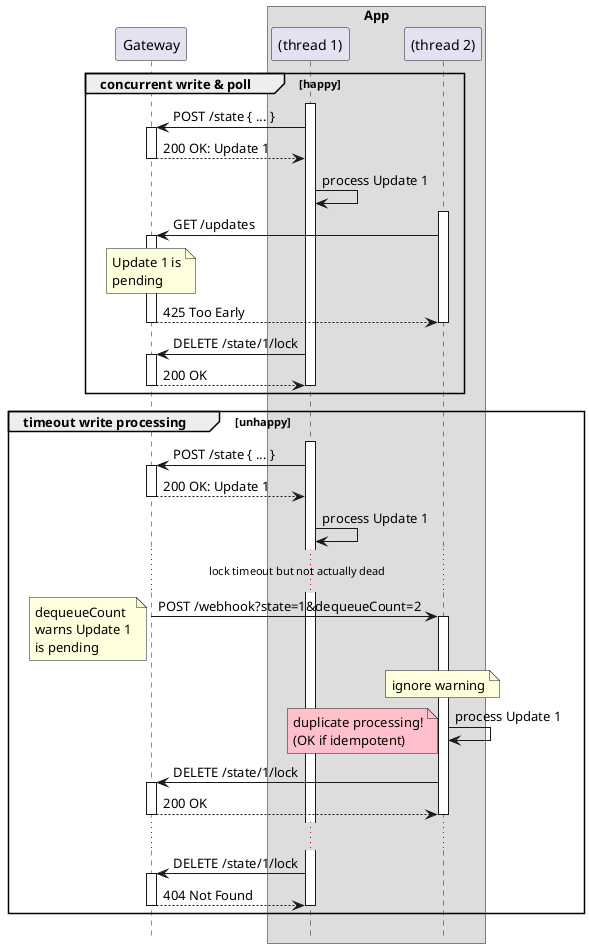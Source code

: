 @startuml
'https://plantuml.com/sequence-diagram
!pragma teoz true
hide footbox

participant Gateway as gw
box App
participant "(thread 1)" as app
participant "(thread 2)" as app2
end box

group concurrent write & poll [happy]
activate app
app -> gw ++: POST /state { ... }
return 200 OK: Update 1
app -> app: process Update 1
activate app2
app2 -> gw ++: GET /updates
note over gw
Update 1 is
pending
end note
return 425 Too Early
deactivate app2
app -> gw ++: DELETE /state/1/lock
return 200 OK
deactivate app
end group

group timeout write processing [unhappy]
activate app
app -> gw ++: POST /state { ... }
return 200 OK: Update 1
app -> app: process Update 1
...lock timeout but not actually dead...
gw -> app2 ++: POST /webhook?state=1&dequeueCount=2
note left
dequeueCount
warns Update 1
is pending
end note
note over app2: ignore warning
app2 -> app2: process Update 1
note left #pink
duplicate processing!
(OK if idempotent)
end note
app2 -> gw ++: DELETE /state/1/lock
return 200 OK
deactivate app2
...
app -> gw ++: DELETE /state/1/lock
return 404 Not Found
deactivate app
end group

@enduml